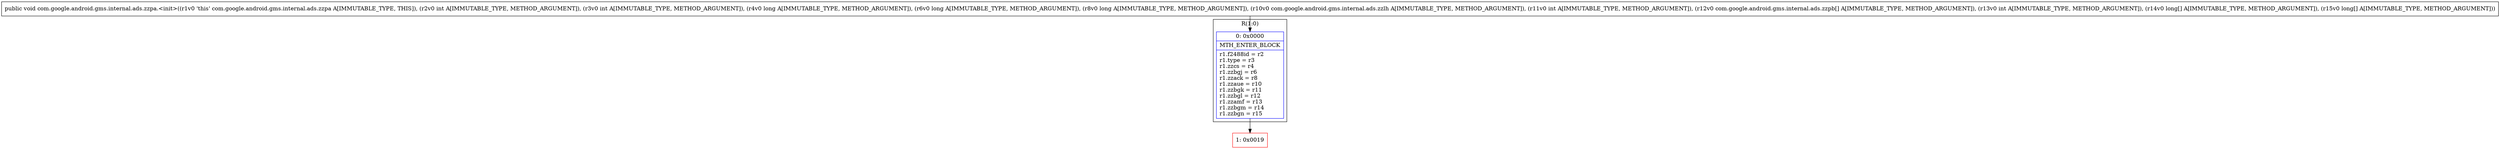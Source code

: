 digraph "CFG forcom.google.android.gms.internal.ads.zzpa.\<init\>(IIJJJLcom\/google\/android\/gms\/internal\/ads\/zzlh;I[Lcom\/google\/android\/gms\/internal\/ads\/zzpb;I[J[J)V" {
subgraph cluster_Region_894038147 {
label = "R(1:0)";
node [shape=record,color=blue];
Node_0 [shape=record,label="{0\:\ 0x0000|MTH_ENTER_BLOCK\l|r1.f2488id = r2\lr1.type = r3\lr1.zzcs = r4\lr1.zzbgj = r6\lr1.zzack = r8\lr1.zzaue = r10\lr1.zzbgk = r11\lr1.zzbgl = r12\lr1.zzamf = r13\lr1.zzbgm = r14\lr1.zzbgn = r15\l}"];
}
Node_1 [shape=record,color=red,label="{1\:\ 0x0019}"];
MethodNode[shape=record,label="{public void com.google.android.gms.internal.ads.zzpa.\<init\>((r1v0 'this' com.google.android.gms.internal.ads.zzpa A[IMMUTABLE_TYPE, THIS]), (r2v0 int A[IMMUTABLE_TYPE, METHOD_ARGUMENT]), (r3v0 int A[IMMUTABLE_TYPE, METHOD_ARGUMENT]), (r4v0 long A[IMMUTABLE_TYPE, METHOD_ARGUMENT]), (r6v0 long A[IMMUTABLE_TYPE, METHOD_ARGUMENT]), (r8v0 long A[IMMUTABLE_TYPE, METHOD_ARGUMENT]), (r10v0 com.google.android.gms.internal.ads.zzlh A[IMMUTABLE_TYPE, METHOD_ARGUMENT]), (r11v0 int A[IMMUTABLE_TYPE, METHOD_ARGUMENT]), (r12v0 com.google.android.gms.internal.ads.zzpb[] A[IMMUTABLE_TYPE, METHOD_ARGUMENT]), (r13v0 int A[IMMUTABLE_TYPE, METHOD_ARGUMENT]), (r14v0 long[] A[IMMUTABLE_TYPE, METHOD_ARGUMENT]), (r15v0 long[] A[IMMUTABLE_TYPE, METHOD_ARGUMENT])) }"];
MethodNode -> Node_0;
Node_0 -> Node_1;
}

